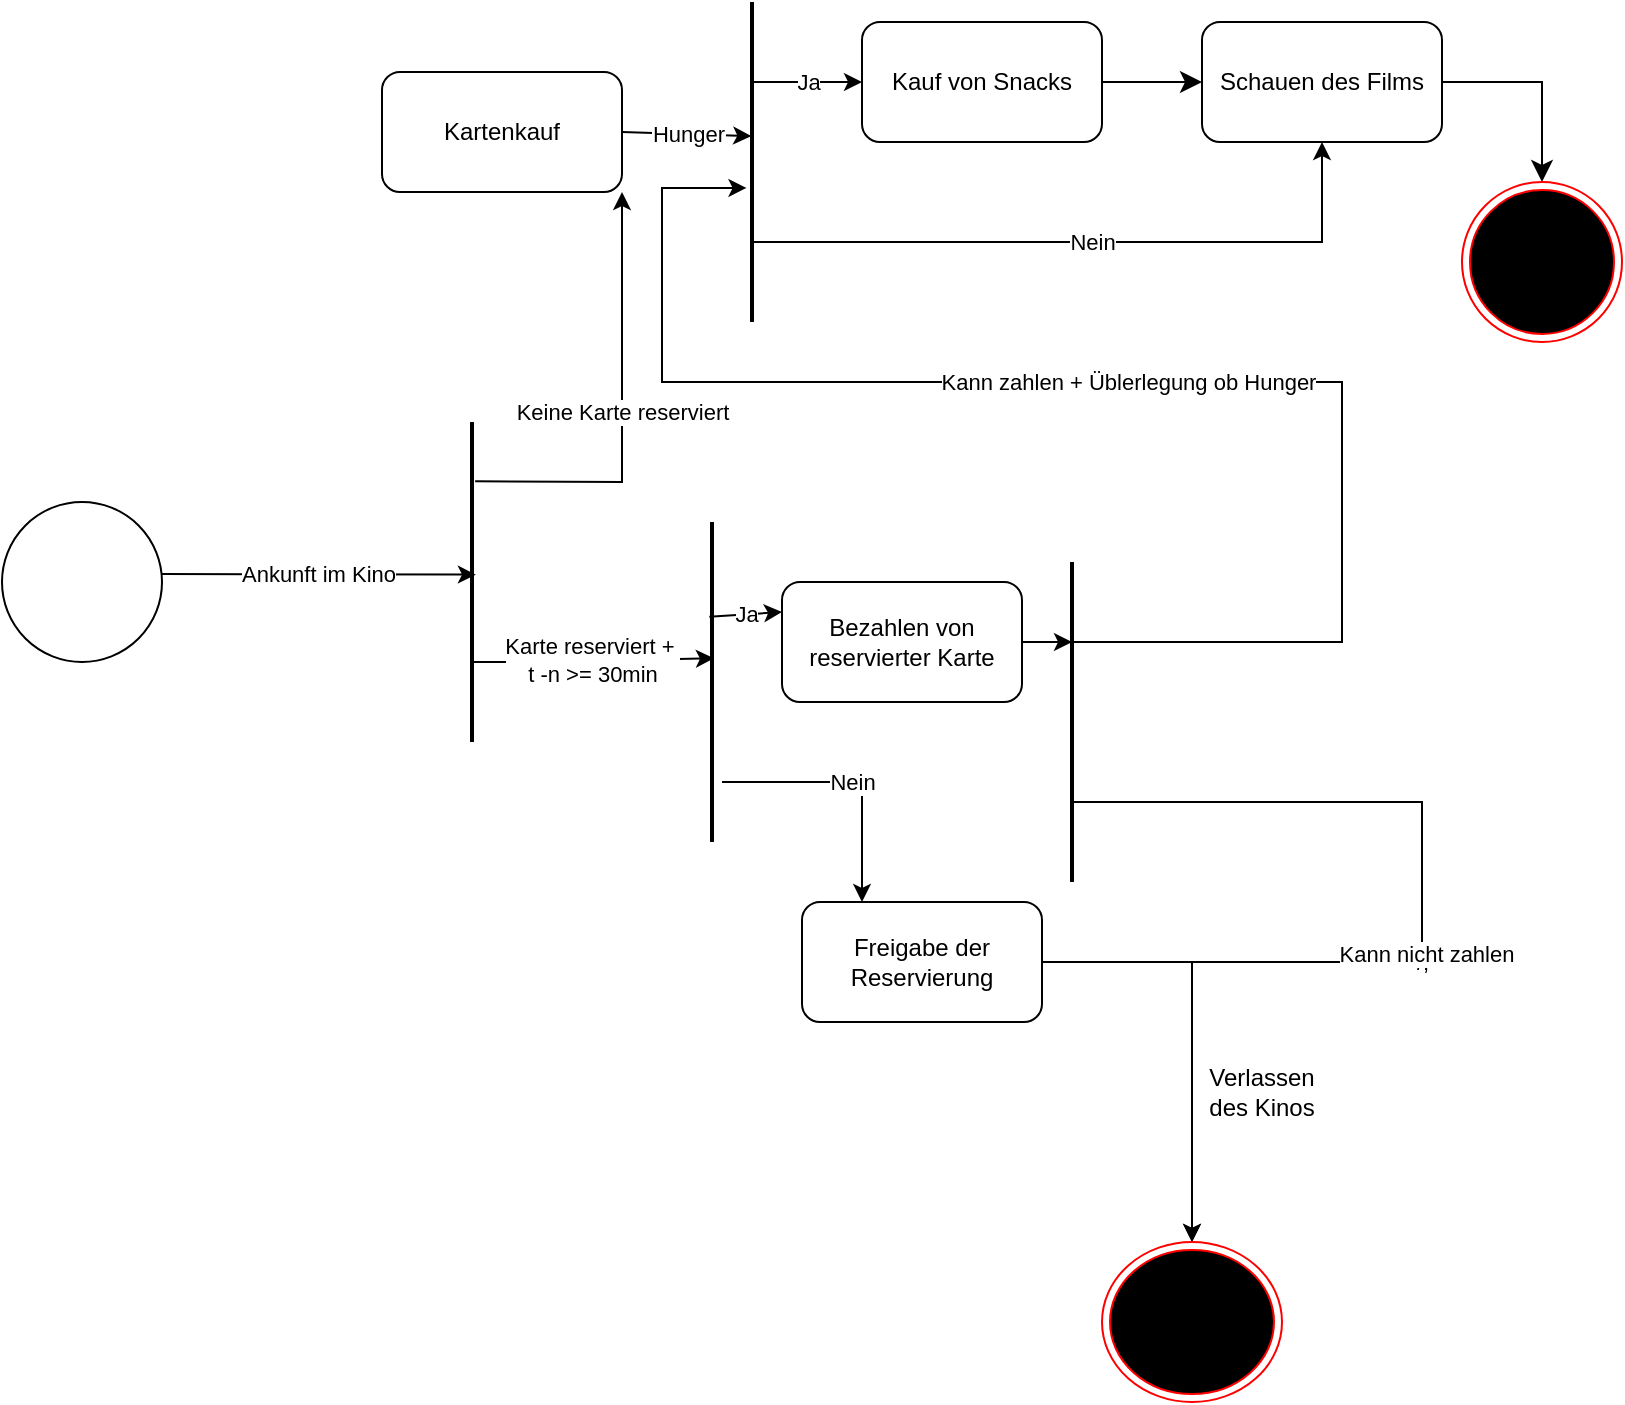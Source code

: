 <mxfile version="20.5.3" type="embed"><diagram id="41BSINol0ONhDMvKlSye" name="Page-1"><mxGraphModel dx="669" dy="600" grid="1" gridSize="10" guides="1" tooltips="1" connect="1" arrows="1" fold="1" page="1" pageScale="1" pageWidth="850" pageHeight="1100" math="0" shadow="0"><root><mxCell id="0"/><mxCell id="1" parent="0"/><mxCell id="2" value="Bezahlen von reservierter Karte" style="rounded=1;whiteSpace=wrap;html=1;" parent="1" vertex="1"><mxGeometry x="400" y="400" width="120" height="60" as="geometry"/></mxCell><mxCell id="3" value="" style="line;strokeWidth=2;direction=south;html=1;" parent="1" vertex="1"><mxGeometry x="240" y="320" width="10" height="160" as="geometry"/></mxCell><mxCell id="4" value="Schauen des Films" style="rounded=1;whiteSpace=wrap;html=1;" parent="1" vertex="1"><mxGeometry x="610" y="120" width="120" height="60" as="geometry"/></mxCell><mxCell id="6" value="" style="edgeStyle=segmentEdgeStyle;endArrow=classic;html=1;curved=0;rounded=0;endSize=8;startSize=8;exitX=1;exitY=0.5;exitDx=0;exitDy=0;entryX=0.5;entryY=0;entryDx=0;entryDy=0;" parent="1" source="4" target="35" edge="1"><mxGeometry width="50" height="50" relative="1" as="geometry"><mxPoint x="470" y="390" as="sourcePoint"/><mxPoint x="780" y="230" as="targetPoint"/></mxGeometry></mxCell><mxCell id="8" value="Kauf von Snacks" style="rounded=1;whiteSpace=wrap;html=1;" parent="1" vertex="1"><mxGeometry x="440" y="120" width="120" height="60" as="geometry"/></mxCell><mxCell id="9" value="" style="edgeStyle=elbowEdgeStyle;elbow=horizontal;endArrow=classic;html=1;curved=0;rounded=0;endSize=8;startSize=8;entryX=0;entryY=0.5;entryDx=0;entryDy=0;exitX=1;exitY=0.5;exitDx=0;exitDy=0;" parent="1" source="8" target="4" edge="1"><mxGeometry width="50" height="50" relative="1" as="geometry"><mxPoint x="400" y="380" as="sourcePoint"/><mxPoint x="450" y="330" as="targetPoint"/></mxGeometry></mxCell><mxCell id="10" value="" style="ellipse;whiteSpace=wrap;html=1;aspect=fixed;" parent="1" vertex="1"><mxGeometry x="10" y="360" width="80" height="80" as="geometry"/></mxCell><mxCell id="11" value="Ankunft im Kino" style="endArrow=classic;html=1;rounded=0;entryX=0.477;entryY=0.305;entryDx=0;entryDy=0;entryPerimeter=0;" parent="1" target="3" edge="1"><mxGeometry relative="1" as="geometry"><mxPoint x="90" y="396" as="sourcePoint"/><mxPoint x="220" y="500" as="targetPoint"/></mxGeometry></mxCell><mxCell id="12" value="" style="line;strokeWidth=2;direction=south;html=1;" parent="1" vertex="1"><mxGeometry x="360" y="370" width="10" height="160" as="geometry"/></mxCell><mxCell id="13" value="Karte reserviert +&amp;nbsp;&lt;br&gt;t -n &amp;gt;= 30min" style="endArrow=classic;html=1;rounded=0;exitX=0.75;exitY=0.5;exitDx=0;exitDy=0;exitPerimeter=0;entryX=0.426;entryY=0.305;entryDx=0;entryDy=0;entryPerimeter=0;" parent="1" edge="1"><mxGeometry relative="1" as="geometry"><mxPoint x="244" y="440.0" as="sourcePoint"/><mxPoint x="365.95" y="438.16" as="targetPoint"/><Array as="points"><mxPoint x="279" y="440"/></Array></mxGeometry></mxCell><mxCell id="14" value="Ja" style="endArrow=classic;html=1;rounded=0;exitX=0.296;exitY=0.633;exitDx=0;exitDy=0;exitPerimeter=0;entryX=0;entryY=0.25;entryDx=0;entryDy=0;" parent="1" source="12" target="2" edge="1"><mxGeometry relative="1" as="geometry"><mxPoint x="440" y="530" as="sourcePoint"/><mxPoint x="540" y="530" as="targetPoint"/></mxGeometry></mxCell><mxCell id="15" value="" style="line;strokeWidth=2;direction=south;html=1;" parent="1" vertex="1"><mxGeometry x="540" y="390" width="10" height="160" as="geometry"/></mxCell><mxCell id="16" value="Nein" style="endArrow=classic;html=1;rounded=0;entryX=0.25;entryY=0;entryDx=0;entryDy=0;" parent="1" target="18" edge="1"><mxGeometry relative="1" as="geometry"><mxPoint x="370" y="500" as="sourcePoint"/><mxPoint x="510" y="500" as="targetPoint"/><Array as="points"><mxPoint x="440" y="500"/></Array></mxGeometry></mxCell><mxCell id="17" value="" style="endArrow=classic;html=1;rounded=0;entryX=0.25;entryY=0.5;entryDx=0;entryDy=0;entryPerimeter=0;exitX=1;exitY=0.5;exitDx=0;exitDy=0;" parent="1" source="2" target="15" edge="1"><mxGeometry width="50" height="50" relative="1" as="geometry"><mxPoint x="550" y="630" as="sourcePoint"/><mxPoint x="600" y="580" as="targetPoint"/></mxGeometry></mxCell><mxCell id="18" value="Freigabe der Reservierung" style="rounded=1;whiteSpace=wrap;html=1;" parent="1" vertex="1"><mxGeometry x="410" y="560" width="120" height="60" as="geometry"/></mxCell><mxCell id="19" value="" style="endArrow=classic;html=1;rounded=0;exitX=1;exitY=0.5;exitDx=0;exitDy=0;entryX=0.5;entryY=0;entryDx=0;entryDy=0;" parent="1" source="18" target="36" edge="1"><mxGeometry width="50" height="50" relative="1" as="geometry"><mxPoint x="290" y="710" as="sourcePoint"/><mxPoint x="620" y="710" as="targetPoint"/><Array as="points"><mxPoint x="605" y="590"/></Array></mxGeometry></mxCell><mxCell id="20" value="/," style="endArrow=classic;html=1;rounded=0;exitX=0.75;exitY=0.5;exitDx=0;exitDy=0;exitPerimeter=0;entryX=0.5;entryY=0;entryDx=0;entryDy=0;" parent="1" source="15" target="36" edge="1"><mxGeometry relative="1" as="geometry"><mxPoint x="680" y="510" as="sourcePoint"/><mxPoint x="605" y="720" as="targetPoint"/><Array as="points"><mxPoint x="720" y="510"/><mxPoint x="720" y="590"/><mxPoint x="605" y="590"/></Array></mxGeometry></mxCell><mxCell id="21" value="Kann nicht zahlen" style="edgeLabel;html=1;align=center;verticalAlign=middle;resizable=0;points=[];" parent="20" vertex="1" connectable="0"><mxGeometry x="-0.018" y="2" relative="1" as="geometry"><mxPoint as="offset"/></mxGeometry></mxCell><mxCell id="22" value="Kartenkauf" style="rounded=1;whiteSpace=wrap;html=1;" parent="1" vertex="1"><mxGeometry x="200" y="145" width="120" height="60" as="geometry"/></mxCell><mxCell id="23" value="" style="endArrow=classic;html=1;rounded=0;entryX=1;entryY=1;entryDx=0;entryDy=0;exitX=0.185;exitY=0.343;exitDx=0;exitDy=0;exitPerimeter=0;" parent="1" source="3" target="22" edge="1"><mxGeometry relative="1" as="geometry"><mxPoint x="260" y="360" as="sourcePoint"/><mxPoint x="320" y="360" as="targetPoint"/><Array as="points"><mxPoint x="320" y="350"/><mxPoint x="320" y="310"/></Array></mxGeometry></mxCell><mxCell id="24" value="Keine Karte reserviert" style="edgeLabel;resizable=0;html=1;align=center;verticalAlign=middle;" parent="23" connectable="0" vertex="1"><mxGeometry relative="1" as="geometry"/></mxCell><mxCell id="25" value="" style="line;strokeWidth=2;direction=south;html=1;" parent="1" vertex="1"><mxGeometry x="380" y="110" width="10" height="160" as="geometry"/></mxCell><mxCell id="26" value="" style="endArrow=classic;html=1;rounded=0;exitX=1;exitY=0.5;exitDx=0;exitDy=0;entryX=0.419;entryY=0.539;entryDx=0;entryDy=0;entryPerimeter=0;" parent="1" source="22" target="25" edge="1"><mxGeometry relative="1" as="geometry"><mxPoint x="120" y="170" as="sourcePoint"/><mxPoint x="220" y="170" as="targetPoint"/></mxGeometry></mxCell><mxCell id="27" value="Hunger" style="edgeLabel;resizable=0;html=1;align=center;verticalAlign=middle;" parent="26" connectable="0" vertex="1"><mxGeometry relative="1" as="geometry"/></mxCell><mxCell id="28" value="" style="endArrow=classic;html=1;rounded=0;exitX=0.25;exitY=0.5;exitDx=0;exitDy=0;exitPerimeter=0;entryX=0;entryY=0.5;entryDx=0;entryDy=0;" parent="1" source="25" target="8" edge="1"><mxGeometry relative="1" as="geometry"><mxPoint x="410" y="280" as="sourcePoint"/><mxPoint x="510" y="280" as="targetPoint"/></mxGeometry></mxCell><mxCell id="29" value="Ja" style="edgeLabel;resizable=0;html=1;align=center;verticalAlign=middle;" parent="28" connectable="0" vertex="1"><mxGeometry relative="1" as="geometry"/></mxCell><mxCell id="30" value="" style="endArrow=classic;html=1;rounded=0;exitX=0.75;exitY=0.5;exitDx=0;exitDy=0;exitPerimeter=0;entryX=0.5;entryY=1;entryDx=0;entryDy=0;" parent="1" source="25" target="4" edge="1"><mxGeometry relative="1" as="geometry"><mxPoint x="440" y="240" as="sourcePoint"/><mxPoint x="650" y="230" as="targetPoint"/><Array as="points"><mxPoint x="670" y="230"/></Array></mxGeometry></mxCell><mxCell id="31" value="Nein" style="edgeLabel;resizable=0;html=1;align=center;verticalAlign=middle;" parent="30" connectable="0" vertex="1"><mxGeometry relative="1" as="geometry"><mxPoint x="2" as="offset"/></mxGeometry></mxCell><mxCell id="32" value="" style="endArrow=classic;html=1;rounded=0;entryX=0.581;entryY=0.775;entryDx=0;entryDy=0;entryPerimeter=0;exitX=0.25;exitY=0.5;exitDx=0;exitDy=0;exitPerimeter=0;" parent="1" source="15" target="25" edge="1"><mxGeometry relative="1" as="geometry"><mxPoint x="670" y="360" as="sourcePoint"/><mxPoint x="360" y="200" as="targetPoint"/><Array as="points"><mxPoint x="680" y="430"/><mxPoint x="680" y="300"/><mxPoint x="340" y="300"/><mxPoint x="340" y="203"/></Array></mxGeometry></mxCell><mxCell id="33" value="Kann zahlen + Üblerlegung ob Hunger" style="edgeLabel;resizable=0;html=1;align=center;verticalAlign=middle;" parent="32" connectable="0" vertex="1"><mxGeometry relative="1" as="geometry"/></mxCell><mxCell id="34" value="Verlassen des Kinos" style="text;html=1;strokeColor=none;fillColor=none;align=center;verticalAlign=middle;whiteSpace=wrap;rounded=0;" vertex="1" parent="1"><mxGeometry x="610" y="640" width="60" height="30" as="geometry"/></mxCell><mxCell id="35" value="" style="ellipse;html=1;shape=endState;fillColor=#000000;strokeColor=#ff0000;" vertex="1" parent="1"><mxGeometry x="740" y="200" width="80" height="80" as="geometry"/></mxCell><mxCell id="36" value="" style="ellipse;html=1;shape=endState;fillColor=#000000;strokeColor=#ff0000;" vertex="1" parent="1"><mxGeometry x="560" y="730" width="90" height="80" as="geometry"/></mxCell></root></mxGraphModel></diagram></mxfile>